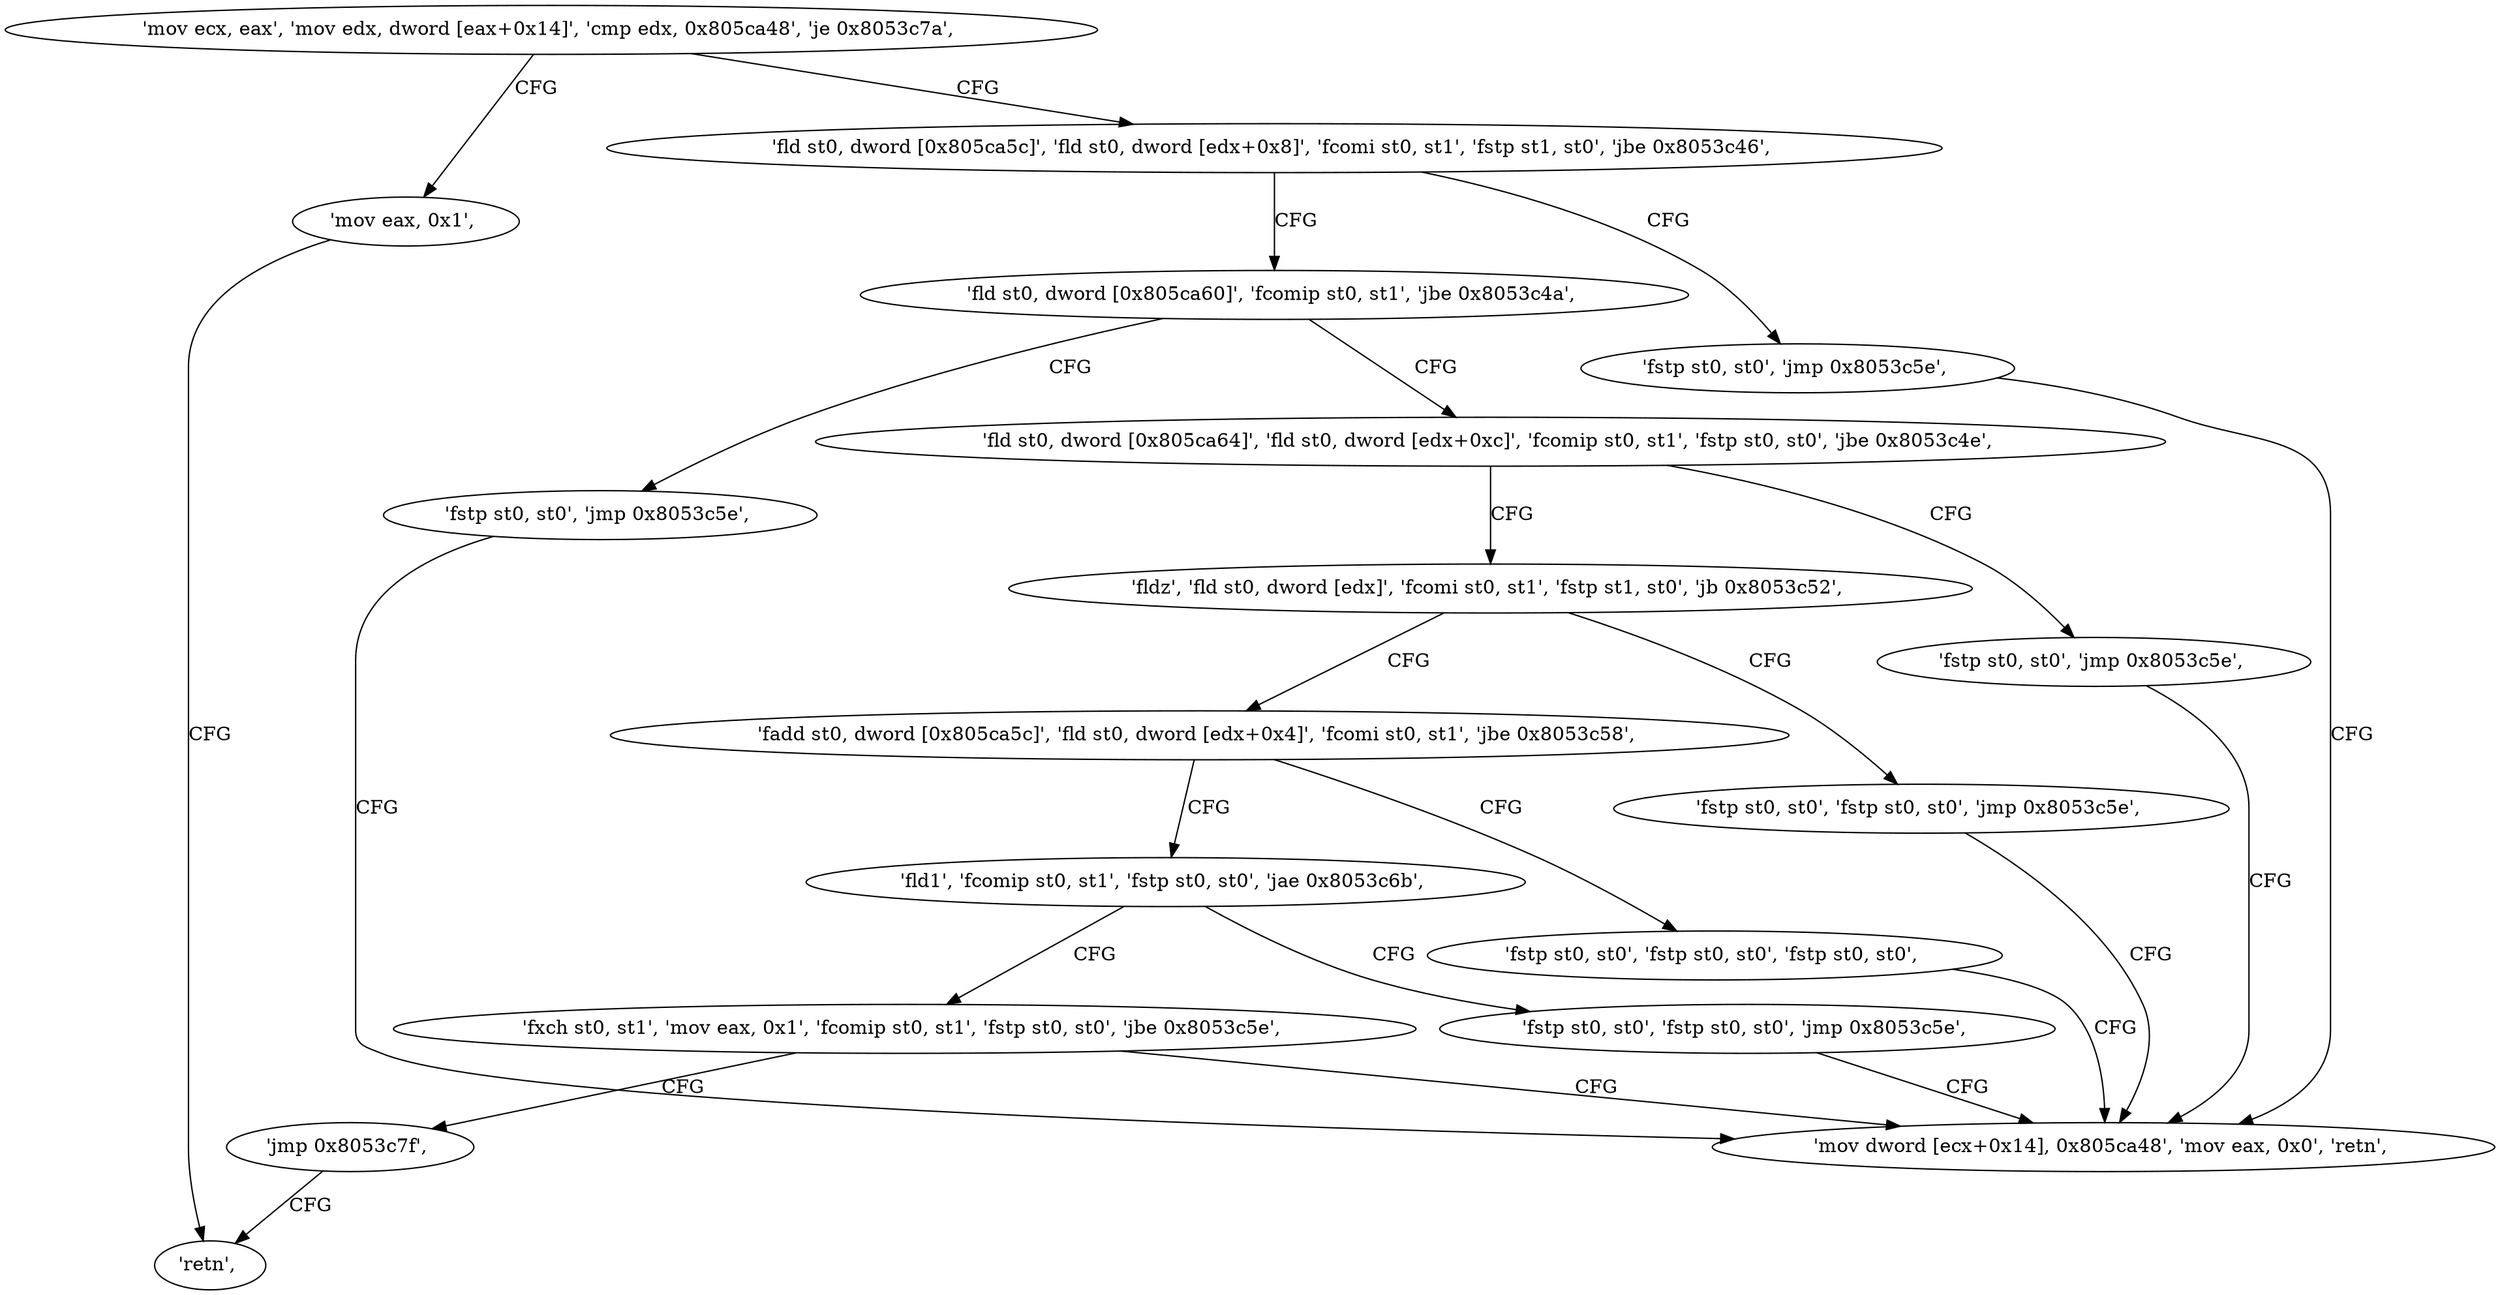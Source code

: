 digraph "func" {
"134560744" [label = "'mov ecx, eax', 'mov edx, dword [eax+0x14]', 'cmp edx, 0x805ca48', 'je 0x8053c7a', " ]
"134560890" [label = "'mov eax, 0x1', " ]
"134560761" [label = "'fld st0, dword [0x805ca5c]', 'fld st0, dword [edx+0x8]', 'fcomi st0, st1', 'fstp st1, st0', 'jbe 0x8053c46', " ]
"134560895" [label = "'retn', " ]
"134560838" [label = "'fstp st0, st0', 'jmp 0x8053c5e', " ]
"134560776" [label = "'fld st0, dword [0x805ca60]', 'fcomip st0, st1', 'jbe 0x8053c4a', " ]
"134560862" [label = "'mov dword [ecx+0x14], 0x805ca48', 'mov eax, 0x0', 'retn', " ]
"134560842" [label = "'fstp st0, st0', 'jmp 0x8053c5e', " ]
"134560786" [label = "'fld st0, dword [0x805ca64]', 'fld st0, dword [edx+0xc]', 'fcomip st0, st1', 'fstp st0, st0', 'jbe 0x8053c4e', " ]
"134560846" [label = "'fstp st0, st0', 'jmp 0x8053c5e', " ]
"134560801" [label = "'fldz', 'fld st0, dword [edx]', 'fcomi st0, st1', 'fstp st1, st0', 'jb 0x8053c52', " ]
"134560850" [label = "'fstp st0, st0', 'fstp st0, st0', 'jmp 0x8053c5e', " ]
"134560811" [label = "'fadd st0, dword [0x805ca5c]', 'fld st0, dword [edx+0x4]', 'fcomi st0, st1', 'jbe 0x8053c58', " ]
"134560856" [label = "'fstp st0, st0', 'fstp st0, st0', 'fstp st0, st0', " ]
"134560824" [label = "'fld1', 'fcomip st0, st1', 'fstp st0, st0', 'jae 0x8053c6b', " ]
"134560875" [label = "'fxch st0, st1', 'mov eax, 0x1', 'fcomip st0, st1', 'fstp st0, st0', 'jbe 0x8053c5e', " ]
"134560832" [label = "'fstp st0, st0', 'fstp st0, st0', 'jmp 0x8053c5e', " ]
"134560888" [label = "'jmp 0x8053c7f', " ]
"134560744" -> "134560890" [ label = "CFG" ]
"134560744" -> "134560761" [ label = "CFG" ]
"134560890" -> "134560895" [ label = "CFG" ]
"134560761" -> "134560838" [ label = "CFG" ]
"134560761" -> "134560776" [ label = "CFG" ]
"134560838" -> "134560862" [ label = "CFG" ]
"134560776" -> "134560842" [ label = "CFG" ]
"134560776" -> "134560786" [ label = "CFG" ]
"134560842" -> "134560862" [ label = "CFG" ]
"134560786" -> "134560846" [ label = "CFG" ]
"134560786" -> "134560801" [ label = "CFG" ]
"134560846" -> "134560862" [ label = "CFG" ]
"134560801" -> "134560850" [ label = "CFG" ]
"134560801" -> "134560811" [ label = "CFG" ]
"134560850" -> "134560862" [ label = "CFG" ]
"134560811" -> "134560856" [ label = "CFG" ]
"134560811" -> "134560824" [ label = "CFG" ]
"134560856" -> "134560862" [ label = "CFG" ]
"134560824" -> "134560875" [ label = "CFG" ]
"134560824" -> "134560832" [ label = "CFG" ]
"134560875" -> "134560862" [ label = "CFG" ]
"134560875" -> "134560888" [ label = "CFG" ]
"134560832" -> "134560862" [ label = "CFG" ]
"134560888" -> "134560895" [ label = "CFG" ]
}
